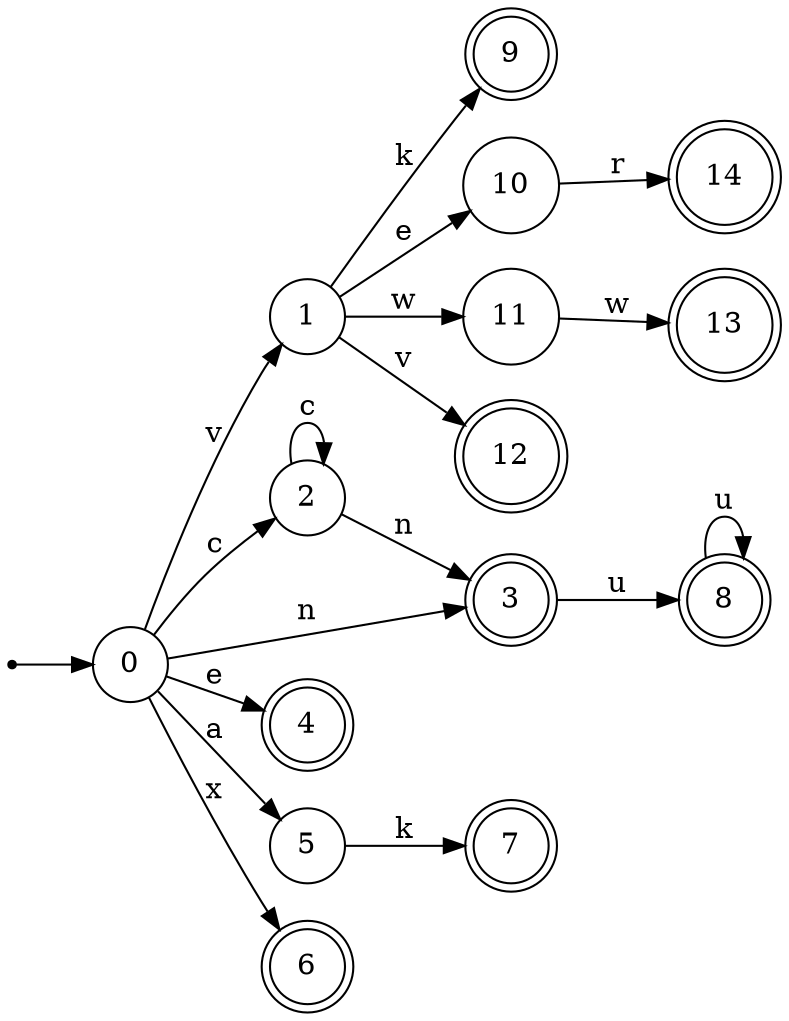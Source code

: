digraph finite_state_machine {
rankdir=LR;
size="20,20";
node [shape = point]; "dummy0"
node [shape = circle]; "0";
"dummy0" -> "0";
node [shape = circle]; "1";
node [shape = circle]; "2";
node [shape = doublecircle]; "3";node [shape = doublecircle]; "4";node [shape = circle]; "5";
node [shape = doublecircle]; "6";node [shape = doublecircle]; "7";node [shape = doublecircle]; "8";node [shape = doublecircle]; "9";node [shape = circle]; "10";
node [shape = circle]; "11";
node [shape = doublecircle]; "12";node [shape = doublecircle]; "13";node [shape = doublecircle]; "14";"0" -> "1" [label = "v"];
 "0" -> "2" [label = "c"];
 "0" -> "3" [label = "n"];
 "0" -> "4" [label = "e"];
 "0" -> "5" [label = "a"];
 "0" -> "6" [label = "x"];
 "5" -> "7" [label = "k"];
 "3" -> "8" [label = "u"];
 "8" -> "8" [label = "u"];
 "2" -> "2" [label = "c"];
 "2" -> "3" [label = "n"];
 "1" -> "9" [label = "k"];
 "1" -> "10" [label = "e"];
 "1" -> "11" [label = "w"];
 "1" -> "12" [label = "v"];
 "11" -> "13" [label = "w"];
 "10" -> "14" [label = "r"];
 }
